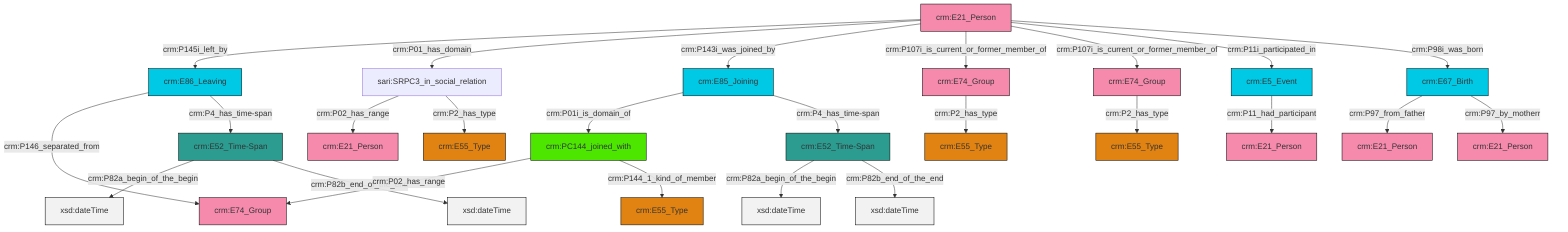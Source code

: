 graph TD
classDef Literal fill:#f2f2f2,stroke:#000000;
classDef CRM_Entity fill:#FFFFFF,stroke:#000000;
classDef Temporal_Entity fill:#00C9E6, stroke:#000000;
classDef Type fill:#E18312, stroke:#000000;
classDef Time-Span fill:#2C9C91, stroke:#000000;
classDef Appellation fill:#FFEB7F, stroke:#000000;
classDef Place fill:#008836, stroke:#000000;
classDef Persistent_Item fill:#B266B2, stroke:#000000;
classDef Conceptual_Object fill:#FFD700, stroke:#000000;
classDef Physical_Thing fill:#D2B48C, stroke:#000000;
classDef Actor fill:#f58aad, stroke:#000000;
classDef PC_Classes fill:#4ce600, stroke:#000000;
classDef Multi fill:#cccccc,stroke:#000000;

0["crm:E67_Birth"]:::Temporal_Entity -->|crm:P97_from_father| 2["crm:E21_Person"]:::Actor
3["crm:E52_Time-Span"]:::Time-Span -->|crm:P82a_begin_of_the_begin| 4[xsd:dateTime]:::Literal
5["crm:E21_Person"]:::Actor -->|crm:P145i_left_by| 7["crm:E86_Leaving"]:::Temporal_Entity
10["crm:E74_Group"]:::Actor -->|crm:P2_has_type| 11["crm:E55_Type"]:::Type
5["crm:E21_Person"]:::Actor -->|crm:P01_has_domain| 13["sari:SRPC3_in_social_relation"]:::Default
14["crm:E52_Time-Span"]:::Time-Span -->|crm:P82a_begin_of_the_begin| 15[xsd:dateTime]:::Literal
16["crm:E74_Group"]:::Actor -->|crm:P2_has_type| 17["crm:E55_Type"]:::Type
13["sari:SRPC3_in_social_relation"]:::Default -->|crm:P02_has_range| 18["crm:E21_Person"]:::Actor
14["crm:E52_Time-Span"]:::Time-Span -->|crm:P82b_end_of_the_end| 20[xsd:dateTime]:::Literal
24["crm:E85_Joining"]:::Temporal_Entity -->|crm:P01i_is_domain_of| 25["crm:PC144_joined_with"]:::PC_Classes
13["sari:SRPC3_in_social_relation"]:::Default -->|crm:P2_has_type| 27["crm:E55_Type"]:::Type
5["crm:E21_Person"]:::Actor -->|crm:P143i_was_joined_by| 24["crm:E85_Joining"]:::Temporal_Entity
3["crm:E52_Time-Span"]:::Time-Span -->|crm:P82b_end_of_the_end| 30[xsd:dateTime]:::Literal
5["crm:E21_Person"]:::Actor -->|crm:P107i_is_current_or_former_member_of| 10["crm:E74_Group"]:::Actor
25["crm:PC144_joined_with"]:::PC_Classes -->|crm:P02_has_range| 34["crm:E74_Group"]:::Actor
0["crm:E67_Birth"]:::Temporal_Entity -->|crm:P97_by_motherr| 8["crm:E21_Person"]:::Actor
7["crm:E86_Leaving"]:::Temporal_Entity -->|crm:P146_separated_from| 34["crm:E74_Group"]:::Actor
5["crm:E21_Person"]:::Actor -->|crm:P107i_is_current_or_former_member_of| 16["crm:E74_Group"]:::Actor
25["crm:PC144_joined_with"]:::PC_Classes -->|crm:P144_1_kind_of_member| 38["crm:E55_Type"]:::Type
5["crm:E21_Person"]:::Actor -->|crm:P11i_participated_in| 43["crm:E5_Event"]:::Temporal_Entity
24["crm:E85_Joining"]:::Temporal_Entity -->|crm:P4_has_time-span| 3["crm:E52_Time-Span"]:::Time-Span
7["crm:E86_Leaving"]:::Temporal_Entity -->|crm:P4_has_time-span| 14["crm:E52_Time-Span"]:::Time-Span
43["crm:E5_Event"]:::Temporal_Entity -->|crm:P11_had_participant| 21["crm:E21_Person"]:::Actor
5["crm:E21_Person"]:::Actor -->|crm:P98i_was_born| 0["crm:E67_Birth"]:::Temporal_Entity